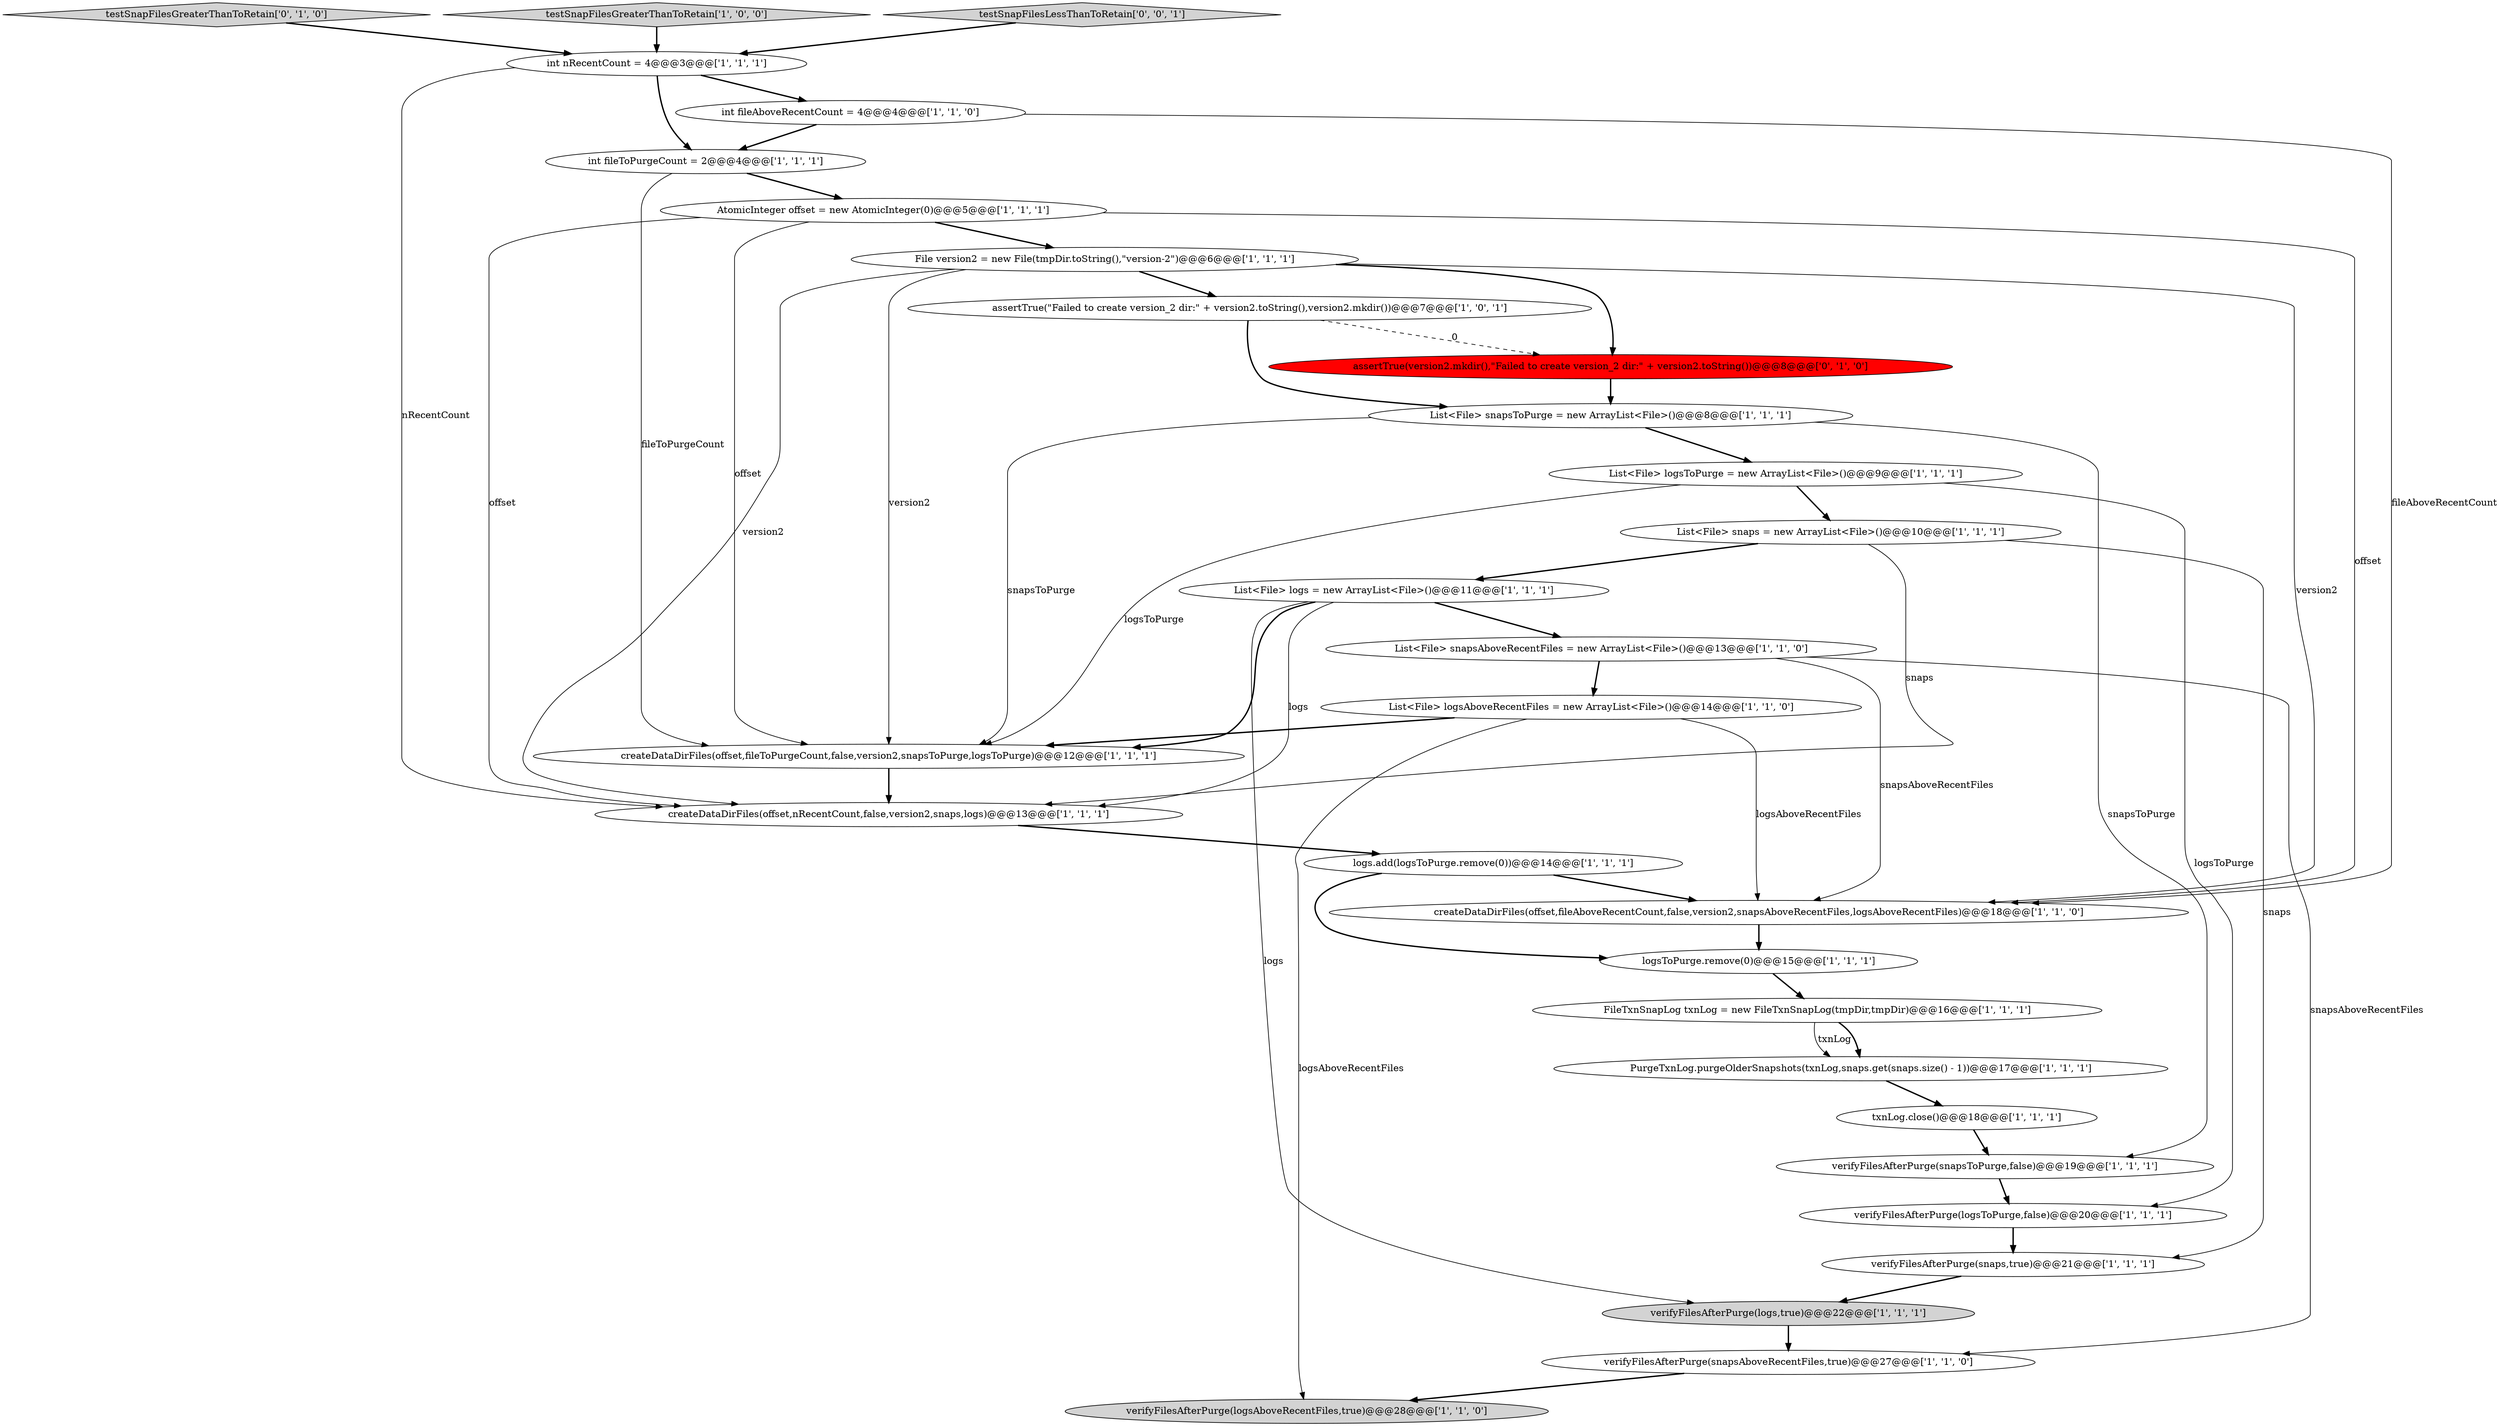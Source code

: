 digraph {
10 [style = filled, label = "List<File> logs = new ArrayList<File>()@@@11@@@['1', '1', '1']", fillcolor = white, shape = ellipse image = "AAA0AAABBB1BBB"];
3 [style = filled, label = "verifyFilesAfterPurge(logsToPurge,false)@@@20@@@['1', '1', '1']", fillcolor = white, shape = ellipse image = "AAA0AAABBB1BBB"];
8 [style = filled, label = "verifyFilesAfterPurge(snapsToPurge,false)@@@19@@@['1', '1', '1']", fillcolor = white, shape = ellipse image = "AAA0AAABBB1BBB"];
0 [style = filled, label = "verifyFilesAfterPurge(logsAboveRecentFiles,true)@@@28@@@['1', '1', '0']", fillcolor = lightgray, shape = ellipse image = "AAA0AAABBB1BBB"];
12 [style = filled, label = "List<File> logsToPurge = new ArrayList<File>()@@@9@@@['1', '1', '1']", fillcolor = white, shape = ellipse image = "AAA0AAABBB1BBB"];
23 [style = filled, label = "List<File> snaps = new ArrayList<File>()@@@10@@@['1', '1', '1']", fillcolor = white, shape = ellipse image = "AAA0AAABBB1BBB"];
22 [style = filled, label = "assertTrue(\"Failed to create version_2 dir:\" + version2.toString(),version2.mkdir())@@@7@@@['1', '0', '1']", fillcolor = white, shape = ellipse image = "AAA0AAABBB1BBB"];
4 [style = filled, label = "List<File> logsAboveRecentFiles = new ArrayList<File>()@@@14@@@['1', '1', '0']", fillcolor = white, shape = ellipse image = "AAA0AAABBB1BBB"];
28 [style = filled, label = "testSnapFilesGreaterThanToRetain['0', '1', '0']", fillcolor = lightgray, shape = diamond image = "AAA0AAABBB2BBB"];
9 [style = filled, label = "List<File> snapsToPurge = new ArrayList<File>()@@@8@@@['1', '1', '1']", fillcolor = white, shape = ellipse image = "AAA0AAABBB1BBB"];
11 [style = filled, label = "File version2 = new File(tmpDir.toString(),\"version-2\")@@@6@@@['1', '1', '1']", fillcolor = white, shape = ellipse image = "AAA0AAABBB1BBB"];
17 [style = filled, label = "int nRecentCount = 4@@@3@@@['1', '1', '1']", fillcolor = white, shape = ellipse image = "AAA0AAABBB1BBB"];
5 [style = filled, label = "PurgeTxnLog.purgeOlderSnapshots(txnLog,snaps.get(snaps.size() - 1))@@@17@@@['1', '1', '1']", fillcolor = white, shape = ellipse image = "AAA0AAABBB1BBB"];
13 [style = filled, label = "int fileToPurgeCount = 2@@@4@@@['1', '1', '1']", fillcolor = white, shape = ellipse image = "AAA0AAABBB1BBB"];
24 [style = filled, label = "testSnapFilesGreaterThanToRetain['1', '0', '0']", fillcolor = lightgray, shape = diamond image = "AAA0AAABBB1BBB"];
25 [style = filled, label = "verifyFilesAfterPurge(snapsAboveRecentFiles,true)@@@27@@@['1', '1', '0']", fillcolor = white, shape = ellipse image = "AAA0AAABBB1BBB"];
16 [style = filled, label = "int fileAboveRecentCount = 4@@@4@@@['1', '1', '0']", fillcolor = white, shape = ellipse image = "AAA0AAABBB1BBB"];
6 [style = filled, label = "createDataDirFiles(offset,fileToPurgeCount,false,version2,snapsToPurge,logsToPurge)@@@12@@@['1', '1', '1']", fillcolor = white, shape = ellipse image = "AAA0AAABBB1BBB"];
27 [style = filled, label = "assertTrue(version2.mkdir(),\"Failed to create version_2 dir:\" + version2.toString())@@@8@@@['0', '1', '0']", fillcolor = red, shape = ellipse image = "AAA1AAABBB2BBB"];
20 [style = filled, label = "createDataDirFiles(offset,fileAboveRecentCount,false,version2,snapsAboveRecentFiles,logsAboveRecentFiles)@@@18@@@['1', '1', '0']", fillcolor = white, shape = ellipse image = "AAA0AAABBB1BBB"];
7 [style = filled, label = "logs.add(logsToPurge.remove(0))@@@14@@@['1', '1', '1']", fillcolor = white, shape = ellipse image = "AAA0AAABBB1BBB"];
15 [style = filled, label = "createDataDirFiles(offset,nRecentCount,false,version2,snaps,logs)@@@13@@@['1', '1', '1']", fillcolor = white, shape = ellipse image = "AAA0AAABBB1BBB"];
19 [style = filled, label = "verifyFilesAfterPurge(snaps,true)@@@21@@@['1', '1', '1']", fillcolor = white, shape = ellipse image = "AAA0AAABBB1BBB"];
29 [style = filled, label = "testSnapFilesLessThanToRetain['0', '0', '1']", fillcolor = lightgray, shape = diamond image = "AAA0AAABBB3BBB"];
21 [style = filled, label = "AtomicInteger offset = new AtomicInteger(0)@@@5@@@['1', '1', '1']", fillcolor = white, shape = ellipse image = "AAA0AAABBB1BBB"];
1 [style = filled, label = "verifyFilesAfterPurge(logs,true)@@@22@@@['1', '1', '1']", fillcolor = lightgray, shape = ellipse image = "AAA0AAABBB1BBB"];
2 [style = filled, label = "txnLog.close()@@@18@@@['1', '1', '1']", fillcolor = white, shape = ellipse image = "AAA0AAABBB1BBB"];
14 [style = filled, label = "List<File> snapsAboveRecentFiles = new ArrayList<File>()@@@13@@@['1', '1', '0']", fillcolor = white, shape = ellipse image = "AAA0AAABBB1BBB"];
26 [style = filled, label = "logsToPurge.remove(0)@@@15@@@['1', '1', '1']", fillcolor = white, shape = ellipse image = "AAA0AAABBB1BBB"];
18 [style = filled, label = "FileTxnSnapLog txnLog = new FileTxnSnapLog(tmpDir,tmpDir)@@@16@@@['1', '1', '1']", fillcolor = white, shape = ellipse image = "AAA0AAABBB1BBB"];
25->0 [style = bold, label=""];
11->6 [style = solid, label="version2"];
16->13 [style = bold, label=""];
29->17 [style = bold, label=""];
15->7 [style = bold, label=""];
4->0 [style = solid, label="logsAboveRecentFiles"];
18->5 [style = solid, label="txnLog"];
10->14 [style = bold, label=""];
4->6 [style = bold, label=""];
20->26 [style = bold, label=""];
11->15 [style = solid, label="version2"];
16->20 [style = solid, label="fileAboveRecentCount"];
22->9 [style = bold, label=""];
8->3 [style = bold, label=""];
27->9 [style = bold, label=""];
21->6 [style = solid, label="offset"];
22->27 [style = dashed, label="0"];
7->20 [style = bold, label=""];
11->20 [style = solid, label="version2"];
10->6 [style = bold, label=""];
23->15 [style = solid, label="snaps"];
6->15 [style = bold, label=""];
14->25 [style = solid, label="snapsAboveRecentFiles"];
10->1 [style = solid, label="logs"];
7->26 [style = bold, label=""];
14->20 [style = solid, label="snapsAboveRecentFiles"];
19->1 [style = bold, label=""];
5->2 [style = bold, label=""];
12->6 [style = solid, label="logsToPurge"];
14->4 [style = bold, label=""];
21->15 [style = solid, label="offset"];
12->3 [style = solid, label="logsToPurge"];
9->8 [style = solid, label="snapsToPurge"];
3->19 [style = bold, label=""];
21->11 [style = bold, label=""];
18->5 [style = bold, label=""];
13->6 [style = solid, label="fileToPurgeCount"];
24->17 [style = bold, label=""];
23->10 [style = bold, label=""];
11->22 [style = bold, label=""];
11->27 [style = bold, label=""];
28->17 [style = bold, label=""];
9->6 [style = solid, label="snapsToPurge"];
21->20 [style = solid, label="offset"];
12->23 [style = bold, label=""];
17->13 [style = bold, label=""];
9->12 [style = bold, label=""];
17->15 [style = solid, label="nRecentCount"];
23->19 [style = solid, label="snaps"];
10->15 [style = solid, label="logs"];
13->21 [style = bold, label=""];
1->25 [style = bold, label=""];
4->20 [style = solid, label="logsAboveRecentFiles"];
17->16 [style = bold, label=""];
2->8 [style = bold, label=""];
26->18 [style = bold, label=""];
}
